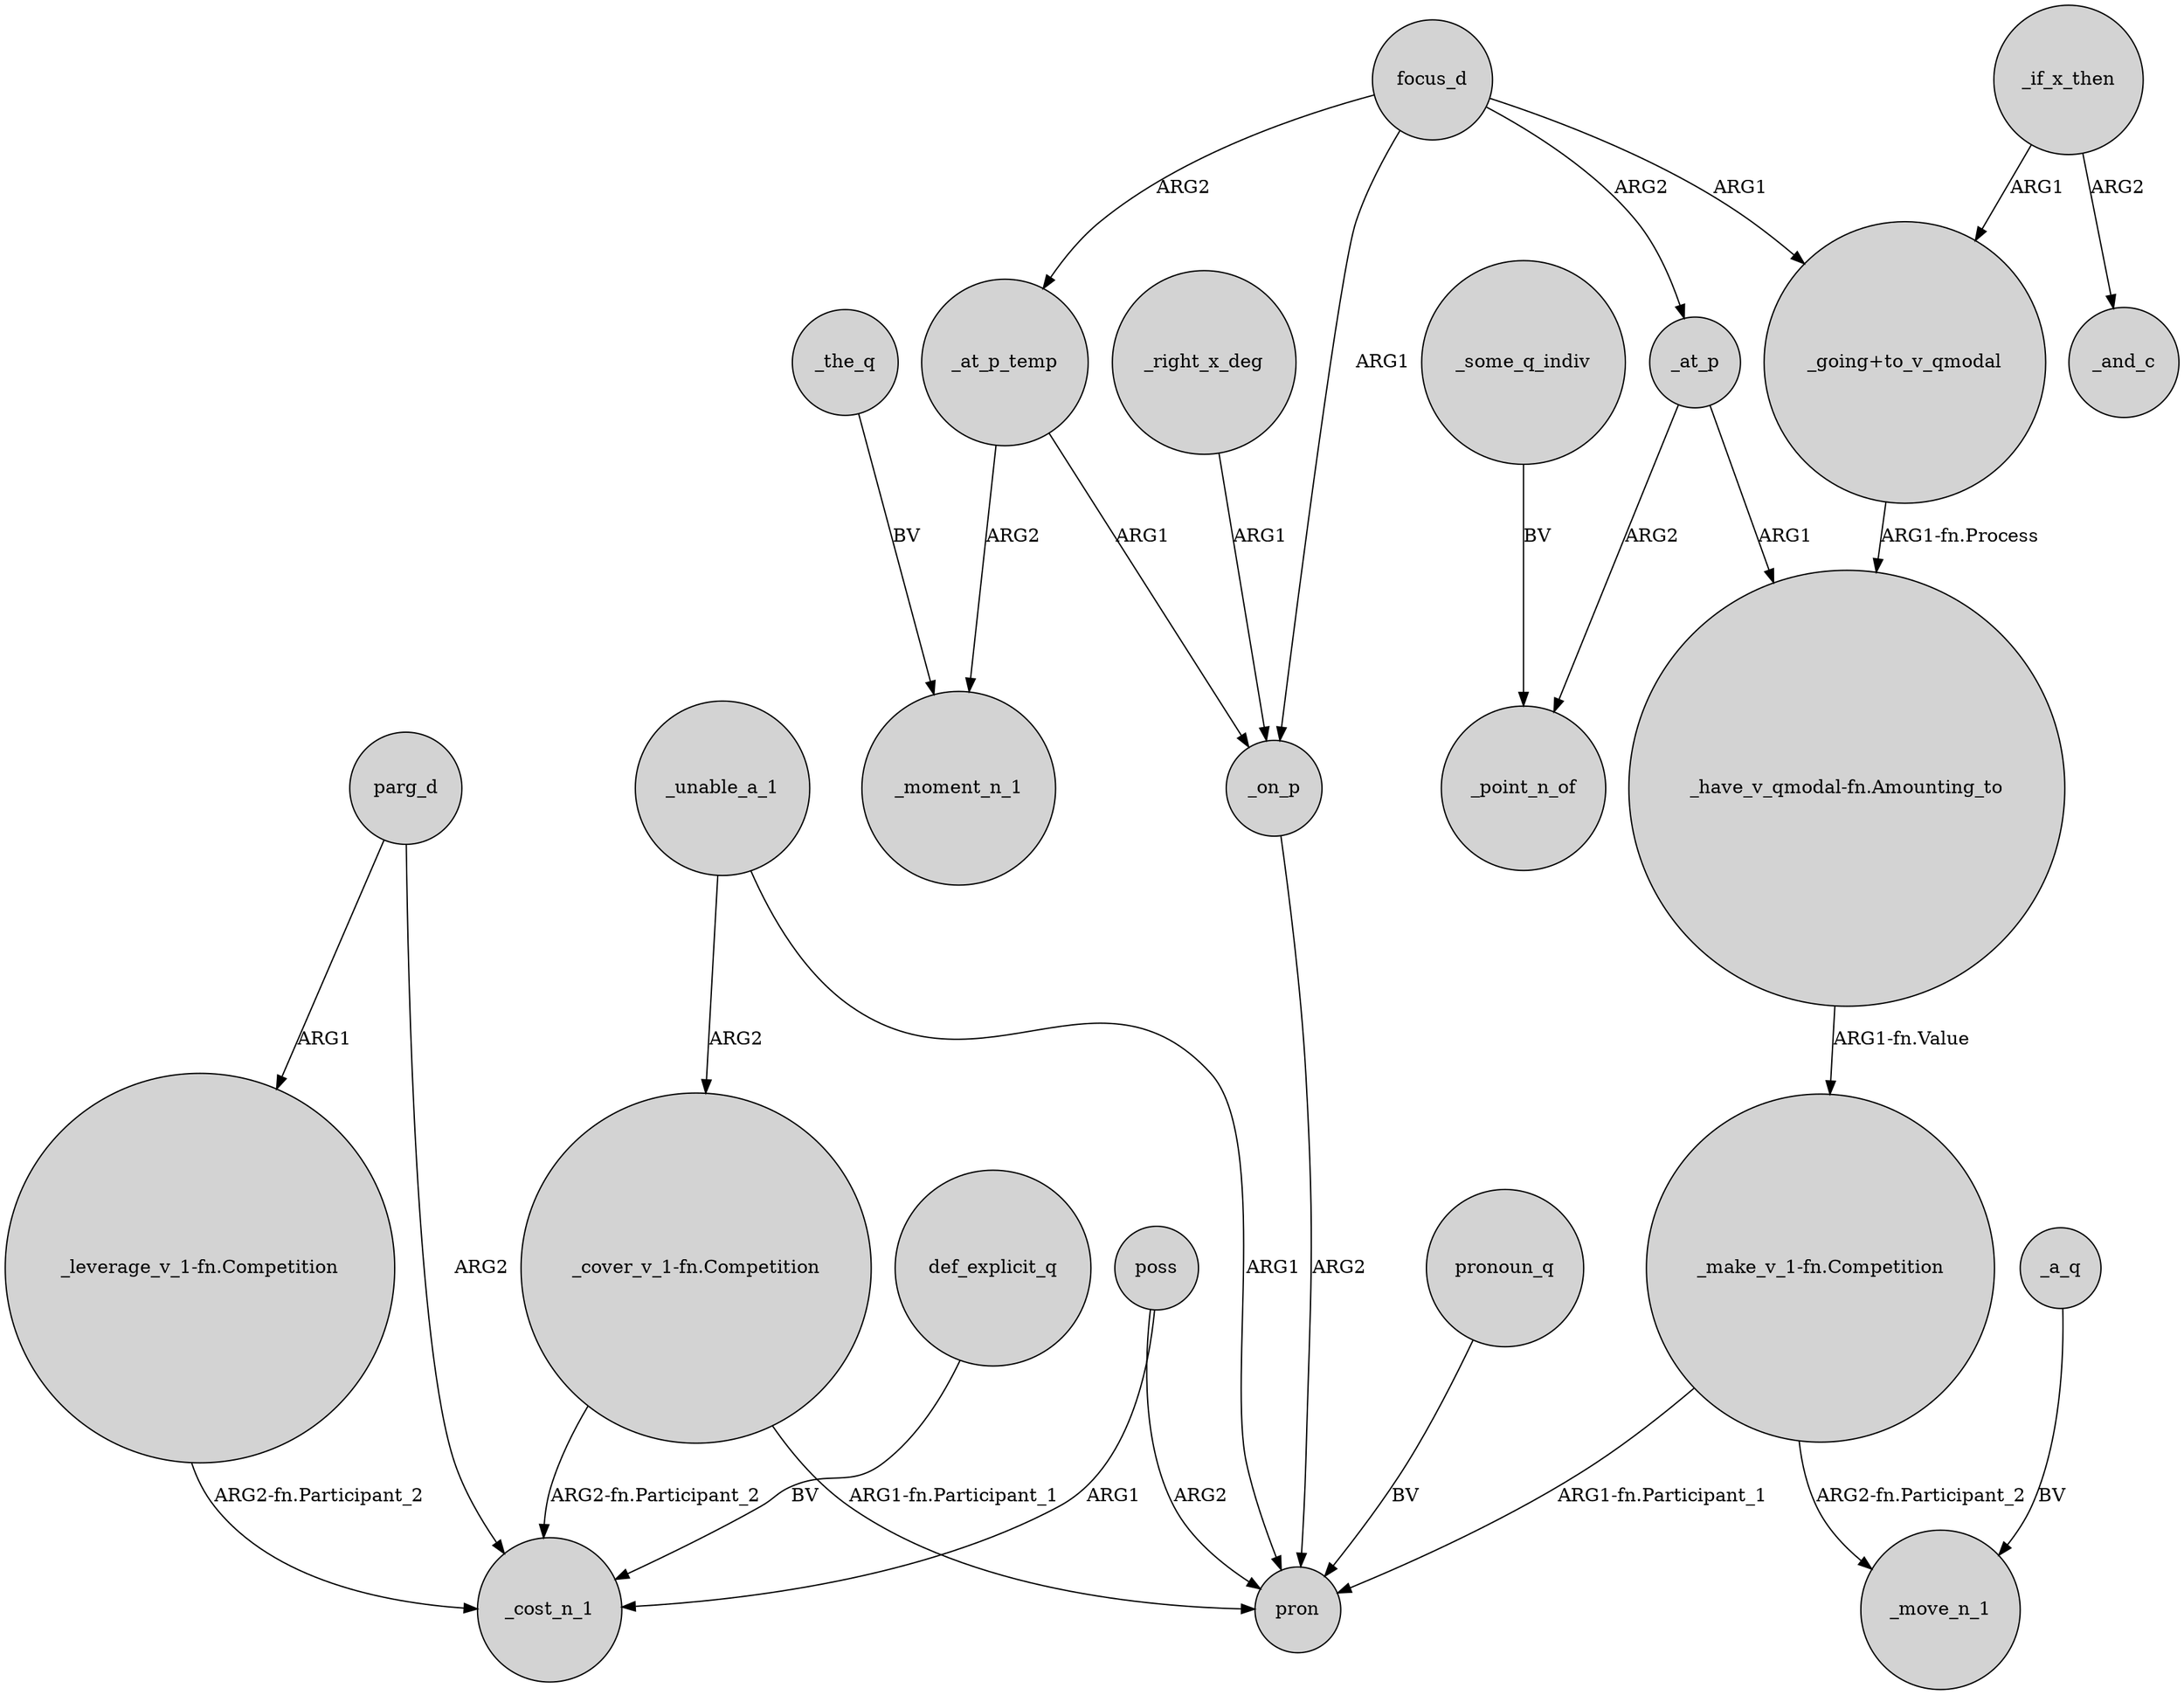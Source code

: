 digraph {
	node [shape=circle style=filled]
	"_going+to_v_qmodal" -> "_have_v_qmodal-fn.Amounting_to" [label="ARG1-fn.Process"]
	_right_x_deg -> _on_p [label=ARG1]
	"_have_v_qmodal-fn.Amounting_to" -> "_make_v_1-fn.Competition" [label="ARG1-fn.Value"]
	parg_d -> "_leverage_v_1-fn.Competition" [label=ARG1]
	poss -> _cost_n_1 [label=ARG1]
	focus_d -> _on_p [label=ARG1]
	parg_d -> _cost_n_1 [label=ARG2]
	focus_d -> _at_p [label=ARG2]
	focus_d -> "_going+to_v_qmodal" [label=ARG1]
	_on_p -> pron [label=ARG2]
	_at_p_temp -> _on_p [label=ARG1]
	pronoun_q -> pron [label=BV]
	def_explicit_q -> _cost_n_1 [label=BV]
	poss -> pron [label=ARG2]
	_at_p -> "_have_v_qmodal-fn.Amounting_to" [label=ARG1]
	"_make_v_1-fn.Competition" -> pron [label="ARG1-fn.Participant_1"]
	_if_x_then -> "_going+to_v_qmodal" [label=ARG1]
	_unable_a_1 -> pron [label=ARG1]
	"_leverage_v_1-fn.Competition" -> _cost_n_1 [label="ARG2-fn.Participant_2"]
	_if_x_then -> _and_c [label=ARG2]
	_at_p_temp -> _moment_n_1 [label=ARG2]
	_a_q -> _move_n_1 [label=BV]
	_at_p -> _point_n_of [label=ARG2]
	"_cover_v_1-fn.Competition" -> pron [label="ARG1-fn.Participant_1"]
	focus_d -> _at_p_temp [label=ARG2]
	"_make_v_1-fn.Competition" -> _move_n_1 [label="ARG2-fn.Participant_2"]
	"_cover_v_1-fn.Competition" -> _cost_n_1 [label="ARG2-fn.Participant_2"]
	_some_q_indiv -> _point_n_of [label=BV]
	_unable_a_1 -> "_cover_v_1-fn.Competition" [label=ARG2]
	_the_q -> _moment_n_1 [label=BV]
}
